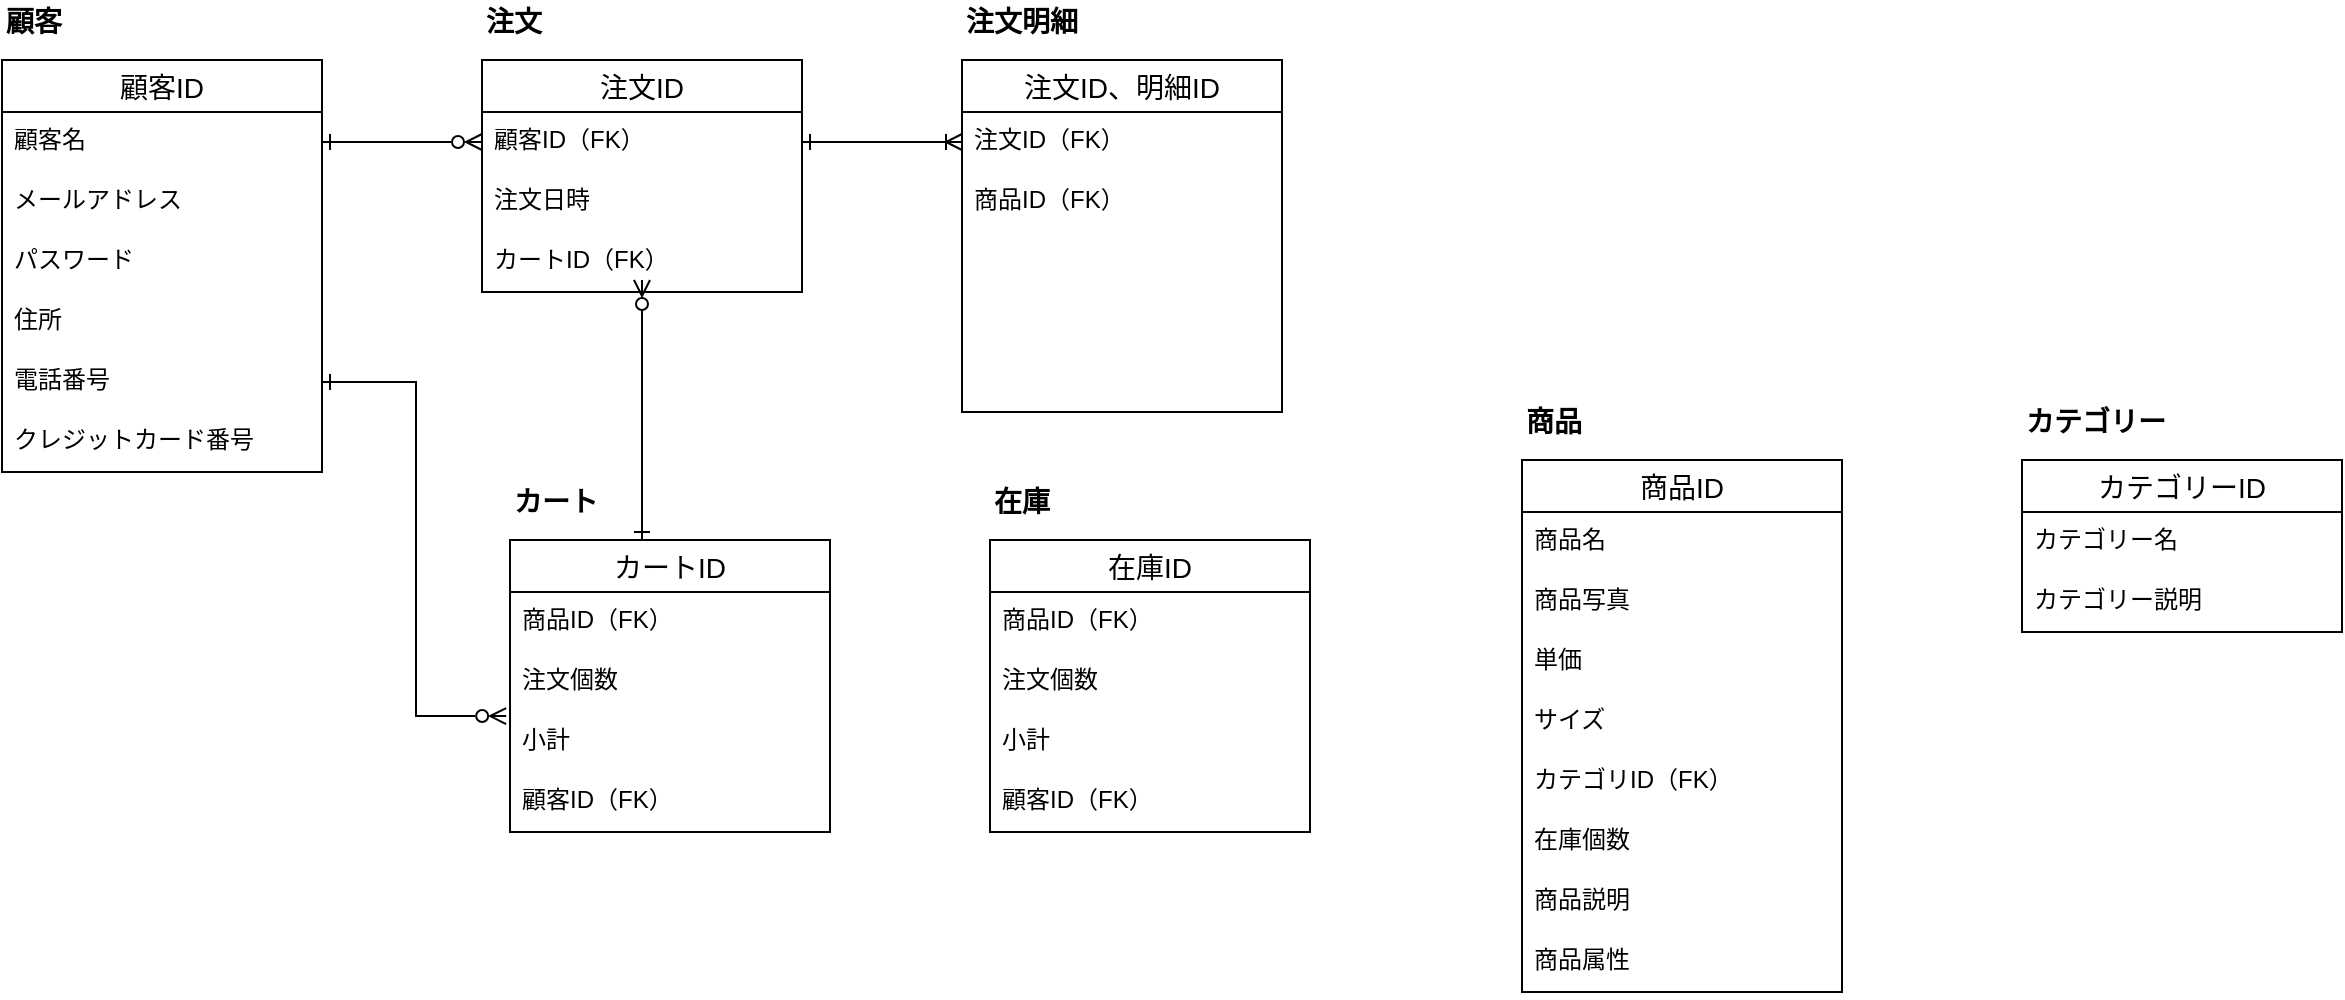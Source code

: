 <mxfile version="16.2.6" type="device"><diagram id="R2lEEEUBdFMjLlhIrx00" name="Page-1"><mxGraphModel dx="757" dy="589" grid="1" gridSize="10" guides="1" tooltips="1" connect="1" arrows="1" fold="1" page="1" pageScale="1" pageWidth="827" pageHeight="1169" math="0" shadow="0" extFonts="Permanent Marker^https://fonts.googleapis.com/css?family=Permanent+Marker"><root><mxCell id="0"/><mxCell id="1" parent="0"/><mxCell id="ANB5_Ugk9q3fBN-Hi8Lw-17" value="顧客ID" style="swimlane;fontStyle=0;childLayout=stackLayout;horizontal=1;startSize=26;horizontalStack=0;resizeParent=1;resizeParentMax=0;resizeLast=0;collapsible=1;marginBottom=0;align=center;fontSize=14;" parent="1" vertex="1"><mxGeometry x="80" y="120" width="160" height="206" as="geometry"/></mxCell><mxCell id="ANB5_Ugk9q3fBN-Hi8Lw-18" value="顧客名" style="text;strokeColor=none;fillColor=none;spacingLeft=4;spacingRight=4;overflow=hidden;rotatable=0;points=[[0,0.5],[1,0.5]];portConstraint=eastwest;fontSize=12;" parent="ANB5_Ugk9q3fBN-Hi8Lw-17" vertex="1"><mxGeometry y="26" width="160" height="30" as="geometry"/></mxCell><mxCell id="ANB5_Ugk9q3fBN-Hi8Lw-19" value="メールアドレス" style="text;strokeColor=none;fillColor=none;spacingLeft=4;spacingRight=4;overflow=hidden;rotatable=0;points=[[0,0.5],[1,0.5]];portConstraint=eastwest;fontSize=12;" parent="ANB5_Ugk9q3fBN-Hi8Lw-17" vertex="1"><mxGeometry y="56" width="160" height="30" as="geometry"/></mxCell><mxCell id="ANB5_Ugk9q3fBN-Hi8Lw-20" value="パスワード" style="text;strokeColor=none;fillColor=none;spacingLeft=4;spacingRight=4;overflow=hidden;rotatable=0;points=[[0,0.5],[1,0.5]];portConstraint=eastwest;fontSize=12;" parent="ANB5_Ugk9q3fBN-Hi8Lw-17" vertex="1"><mxGeometry y="86" width="160" height="30" as="geometry"/></mxCell><mxCell id="ANB5_Ugk9q3fBN-Hi8Lw-22" value="住所" style="text;strokeColor=none;fillColor=none;spacingLeft=4;spacingRight=4;overflow=hidden;rotatable=0;points=[[0,0.5],[1,0.5]];portConstraint=eastwest;fontSize=12;" parent="ANB5_Ugk9q3fBN-Hi8Lw-17" vertex="1"><mxGeometry y="116" width="160" height="30" as="geometry"/></mxCell><mxCell id="ANB5_Ugk9q3fBN-Hi8Lw-23" value="電話番号" style="text;strokeColor=none;fillColor=none;spacingLeft=4;spacingRight=4;overflow=hidden;rotatable=0;points=[[0,0.5],[1,0.5]];portConstraint=eastwest;fontSize=12;" parent="ANB5_Ugk9q3fBN-Hi8Lw-17" vertex="1"><mxGeometry y="146" width="160" height="30" as="geometry"/></mxCell><mxCell id="ANB5_Ugk9q3fBN-Hi8Lw-24" value="クレジットカード番号" style="text;strokeColor=none;fillColor=none;spacingLeft=4;spacingRight=4;overflow=hidden;rotatable=0;points=[[0,0.5],[1,0.5]];portConstraint=eastwest;fontSize=12;" parent="ANB5_Ugk9q3fBN-Hi8Lw-17" vertex="1"><mxGeometry y="176" width="160" height="30" as="geometry"/></mxCell><mxCell id="ANB5_Ugk9q3fBN-Hi8Lw-21" value="&lt;font style=&quot;font-size: 14px&quot;&gt;&lt;b&gt;顧客&lt;/b&gt;&lt;/font&gt;" style="text;html=1;resizable=0;autosize=1;align=left;verticalAlign=middle;points=[];fillColor=none;strokeColor=none;rounded=0;fontSize=15;" parent="1" vertex="1"><mxGeometry x="80" y="90" width="40" height="20" as="geometry"/></mxCell><mxCell id="ANB5_Ugk9q3fBN-Hi8Lw-25" value="注文ID" style="swimlane;fontStyle=0;childLayout=stackLayout;horizontal=1;startSize=26;horizontalStack=0;resizeParent=1;resizeParentMax=0;resizeLast=0;collapsible=1;marginBottom=0;align=center;fontSize=14;" parent="1" vertex="1"><mxGeometry x="320" y="120" width="160" height="116" as="geometry"/></mxCell><mxCell id="ANB5_Ugk9q3fBN-Hi8Lw-26" value="顧客ID（FK）" style="text;strokeColor=none;fillColor=none;spacingLeft=4;spacingRight=4;overflow=hidden;rotatable=0;points=[[0,0.5],[1,0.5]];portConstraint=eastwest;fontSize=12;" parent="ANB5_Ugk9q3fBN-Hi8Lw-25" vertex="1"><mxGeometry y="26" width="160" height="30" as="geometry"/></mxCell><mxCell id="ANB5_Ugk9q3fBN-Hi8Lw-27" value="注文日時" style="text;strokeColor=none;fillColor=none;spacingLeft=4;spacingRight=4;overflow=hidden;rotatable=0;points=[[0,0.5],[1,0.5]];portConstraint=eastwest;fontSize=12;" parent="ANB5_Ugk9q3fBN-Hi8Lw-25" vertex="1"><mxGeometry y="56" width="160" height="30" as="geometry"/></mxCell><mxCell id="ANB5_Ugk9q3fBN-Hi8Lw-28" value="カートID（FK）" style="text;strokeColor=none;fillColor=none;spacingLeft=4;spacingRight=4;overflow=hidden;rotatable=0;points=[[0,0.5],[1,0.5]];portConstraint=eastwest;fontSize=12;" parent="ANB5_Ugk9q3fBN-Hi8Lw-25" vertex="1"><mxGeometry y="86" width="160" height="30" as="geometry"/></mxCell><mxCell id="ANB5_Ugk9q3fBN-Hi8Lw-32" value="&lt;font style=&quot;font-size: 14px&quot;&gt;&lt;b&gt;注文&lt;/b&gt;&lt;/font&gt;" style="text;html=1;resizable=0;autosize=1;align=left;verticalAlign=middle;points=[];fillColor=none;strokeColor=none;rounded=0;fontSize=15;" parent="1" vertex="1"><mxGeometry x="320" y="90" width="40" height="20" as="geometry"/></mxCell><mxCell id="ANB5_Ugk9q3fBN-Hi8Lw-34" value="注文ID、明細ID" style="swimlane;fontStyle=0;childLayout=stackLayout;horizontal=1;startSize=26;horizontalStack=0;resizeParent=1;resizeParentMax=0;resizeLast=0;collapsible=1;marginBottom=0;align=center;fontSize=14;" parent="1" vertex="1"><mxGeometry x="560" y="120" width="160" height="176" as="geometry"/></mxCell><mxCell id="ANB5_Ugk9q3fBN-Hi8Lw-35" value="注文ID（FK）" style="text;strokeColor=none;fillColor=none;spacingLeft=4;spacingRight=4;overflow=hidden;rotatable=0;points=[[0,0.5],[1,0.5]];portConstraint=eastwest;fontSize=12;" parent="ANB5_Ugk9q3fBN-Hi8Lw-34" vertex="1"><mxGeometry y="26" width="160" height="30" as="geometry"/></mxCell><mxCell id="ANB5_Ugk9q3fBN-Hi8Lw-36" value="商品ID（FK）" style="text;strokeColor=none;fillColor=none;spacingLeft=4;spacingRight=4;overflow=hidden;rotatable=0;points=[[0,0.5],[1,0.5]];portConstraint=eastwest;fontSize=12;" parent="ANB5_Ugk9q3fBN-Hi8Lw-34" vertex="1"><mxGeometry y="56" width="160" height="30" as="geometry"/></mxCell><mxCell id="ea0HRlcSv2SqrlPckIbw-9" style="text;strokeColor=none;fillColor=none;spacingLeft=4;spacingRight=4;overflow=hidden;rotatable=0;points=[[0,0.5],[1,0.5]];portConstraint=eastwest;fontSize=12;" vertex="1" parent="ANB5_Ugk9q3fBN-Hi8Lw-34"><mxGeometry y="86" width="160" height="30" as="geometry"/></mxCell><mxCell id="ea0HRlcSv2SqrlPckIbw-8" style="text;strokeColor=none;fillColor=none;spacingLeft=4;spacingRight=4;overflow=hidden;rotatable=0;points=[[0,0.5],[1,0.5]];portConstraint=eastwest;fontSize=12;" vertex="1" parent="ANB5_Ugk9q3fBN-Hi8Lw-34"><mxGeometry y="116" width="160" height="30" as="geometry"/></mxCell><mxCell id="ea0HRlcSv2SqrlPckIbw-7" style="text;strokeColor=none;fillColor=none;spacingLeft=4;spacingRight=4;overflow=hidden;rotatable=0;points=[[0,0.5],[1,0.5]];portConstraint=eastwest;fontSize=12;" vertex="1" parent="ANB5_Ugk9q3fBN-Hi8Lw-34"><mxGeometry y="146" width="160" height="30" as="geometry"/></mxCell><mxCell id="ANB5_Ugk9q3fBN-Hi8Lw-39" value="&lt;font style=&quot;font-size: 14px&quot;&gt;&lt;b&gt;注文明細&lt;/b&gt;&lt;/font&gt;" style="text;html=1;resizable=0;autosize=1;align=left;verticalAlign=middle;points=[];fillColor=none;strokeColor=none;rounded=0;fontSize=15;" parent="1" vertex="1"><mxGeometry x="560" y="90" width="70" height="20" as="geometry"/></mxCell><mxCell id="ANB5_Ugk9q3fBN-Hi8Lw-42" style="edgeStyle=orthogonalEdgeStyle;rounded=0;orthogonalLoop=1;jettySize=auto;html=1;exitX=1;exitY=0.5;exitDx=0;exitDy=0;entryX=0;entryY=0.5;entryDx=0;entryDy=0;fontSize=14;startArrow=ERone;startFill=0;endArrow=ERoneToMany;endFill=0;strokeColor=default;" parent="1" source="ANB5_Ugk9q3fBN-Hi8Lw-26" target="ANB5_Ugk9q3fBN-Hi8Lw-35" edge="1"><mxGeometry relative="1" as="geometry"/></mxCell><mxCell id="ANB5_Ugk9q3fBN-Hi8Lw-43" value="商品ID" style="swimlane;fontStyle=0;childLayout=stackLayout;horizontal=1;startSize=26;horizontalStack=0;resizeParent=1;resizeParentMax=0;resizeLast=0;collapsible=1;marginBottom=0;align=center;fontSize=14;" parent="1" vertex="1"><mxGeometry x="840" y="320" width="160" height="266" as="geometry"/></mxCell><mxCell id="ANB5_Ugk9q3fBN-Hi8Lw-44" value="商品名" style="text;strokeColor=none;fillColor=none;spacingLeft=4;spacingRight=4;overflow=hidden;rotatable=0;points=[[0,0.5],[1,0.5]];portConstraint=eastwest;fontSize=12;" parent="ANB5_Ugk9q3fBN-Hi8Lw-43" vertex="1"><mxGeometry y="26" width="160" height="30" as="geometry"/></mxCell><mxCell id="ANB5_Ugk9q3fBN-Hi8Lw-45" value="商品写真" style="text;strokeColor=none;fillColor=none;spacingLeft=4;spacingRight=4;overflow=hidden;rotatable=0;points=[[0,0.5],[1,0.5]];portConstraint=eastwest;fontSize=12;" parent="ANB5_Ugk9q3fBN-Hi8Lw-43" vertex="1"><mxGeometry y="56" width="160" height="30" as="geometry"/></mxCell><mxCell id="ANB5_Ugk9q3fBN-Hi8Lw-46" value="単価" style="text;strokeColor=none;fillColor=none;spacingLeft=4;spacingRight=4;overflow=hidden;rotatable=0;points=[[0,0.5],[1,0.5]];portConstraint=eastwest;fontSize=12;" parent="ANB5_Ugk9q3fBN-Hi8Lw-43" vertex="1"><mxGeometry y="86" width="160" height="30" as="geometry"/></mxCell><mxCell id="ANB5_Ugk9q3fBN-Hi8Lw-47" value="サイズ" style="text;strokeColor=none;fillColor=none;spacingLeft=4;spacingRight=4;overflow=hidden;rotatable=0;points=[[0,0.5],[1,0.5]];portConstraint=eastwest;fontSize=12;" parent="ANB5_Ugk9q3fBN-Hi8Lw-43" vertex="1"><mxGeometry y="116" width="160" height="30" as="geometry"/></mxCell><mxCell id="aHQNvq8NL7pczALG_R54-1" value="カテゴリID（FK）" style="text;strokeColor=none;fillColor=none;spacingLeft=4;spacingRight=4;overflow=hidden;rotatable=0;points=[[0,0.5],[1,0.5]];portConstraint=eastwest;fontSize=12;" parent="ANB5_Ugk9q3fBN-Hi8Lw-43" vertex="1"><mxGeometry y="146" width="160" height="30" as="geometry"/></mxCell><mxCell id="aHQNvq8NL7pczALG_R54-2" value="在庫個数" style="text;strokeColor=none;fillColor=none;spacingLeft=4;spacingRight=4;overflow=hidden;rotatable=0;points=[[0,0.5],[1,0.5]];portConstraint=eastwest;fontSize=12;" parent="ANB5_Ugk9q3fBN-Hi8Lw-43" vertex="1"><mxGeometry y="176" width="160" height="30" as="geometry"/></mxCell><mxCell id="aHQNvq8NL7pczALG_R54-14" value="商品説明" style="text;strokeColor=none;fillColor=none;spacingLeft=4;spacingRight=4;overflow=hidden;rotatable=0;points=[[0,0.5],[1,0.5]];portConstraint=eastwest;fontSize=12;" parent="ANB5_Ugk9q3fBN-Hi8Lw-43" vertex="1"><mxGeometry y="206" width="160" height="30" as="geometry"/></mxCell><mxCell id="L2hDzBvTKphvoxS0l-Jv-1" value="商品属性" style="text;strokeColor=none;fillColor=none;spacingLeft=4;spacingRight=4;overflow=hidden;rotatable=0;points=[[0,0.5],[1,0.5]];portConstraint=eastwest;fontSize=12;" parent="ANB5_Ugk9q3fBN-Hi8Lw-43" vertex="1"><mxGeometry y="236" width="160" height="30" as="geometry"/></mxCell><mxCell id="ANB5_Ugk9q3fBN-Hi8Lw-48" value="&lt;span style=&quot;font-size: 14px&quot;&gt;&lt;b&gt;商品&lt;/b&gt;&lt;/span&gt;" style="text;html=1;resizable=0;autosize=1;align=left;verticalAlign=middle;points=[];fillColor=none;strokeColor=none;rounded=0;fontSize=15;" parent="1" vertex="1"><mxGeometry x="840" y="290" width="40" height="20" as="geometry"/></mxCell><mxCell id="aHQNvq8NL7pczALG_R54-3" value="カテゴリーID" style="swimlane;fontStyle=0;childLayout=stackLayout;horizontal=1;startSize=26;horizontalStack=0;resizeParent=1;resizeParentMax=0;resizeLast=0;collapsible=1;marginBottom=0;align=center;fontSize=14;" parent="1" vertex="1"><mxGeometry x="1090" y="320" width="160" height="86" as="geometry"/></mxCell><mxCell id="aHQNvq8NL7pczALG_R54-4" value="カテゴリー名" style="text;strokeColor=none;fillColor=none;spacingLeft=4;spacingRight=4;overflow=hidden;rotatable=0;points=[[0,0.5],[1,0.5]];portConstraint=eastwest;fontSize=12;" parent="aHQNvq8NL7pczALG_R54-3" vertex="1"><mxGeometry y="26" width="160" height="30" as="geometry"/></mxCell><mxCell id="aHQNvq8NL7pczALG_R54-5" value="カテゴリー説明" style="text;strokeColor=none;fillColor=none;spacingLeft=4;spacingRight=4;overflow=hidden;rotatable=0;points=[[0,0.5],[1,0.5]];portConstraint=eastwest;fontSize=12;" parent="aHQNvq8NL7pczALG_R54-3" vertex="1"><mxGeometry y="56" width="160" height="30" as="geometry"/></mxCell><mxCell id="aHQNvq8NL7pczALG_R54-10" value="&lt;span style=&quot;font-size: 14px&quot;&gt;&lt;b&gt;カテゴリー&lt;/b&gt;&lt;/span&gt;" style="text;html=1;resizable=0;autosize=1;align=left;verticalAlign=middle;points=[];fillColor=none;strokeColor=none;rounded=0;fontSize=15;" parent="1" vertex="1"><mxGeometry x="1090" y="290" width="90" height="20" as="geometry"/></mxCell><mxCell id="aHQNvq8NL7pczALG_R54-22" style="edgeStyle=orthogonalEdgeStyle;rounded=0;orthogonalLoop=1;jettySize=auto;html=1;exitX=0.5;exitY=0;exitDx=0;exitDy=0;startArrow=ERone;startFill=0;endArrow=ERzeroToMany;endFill=0;" parent="1" edge="1"><mxGeometry relative="1" as="geometry"><mxPoint x="400" y="230" as="targetPoint"/><mxPoint x="400" y="360" as="sourcePoint"/></mxGeometry></mxCell><mxCell id="aHQNvq8NL7pczALG_R54-15" value="カートID" style="swimlane;fontStyle=0;childLayout=stackLayout;horizontal=1;startSize=26;horizontalStack=0;resizeParent=1;resizeParentMax=0;resizeLast=0;collapsible=1;marginBottom=0;align=center;fontSize=14;" parent="1" vertex="1"><mxGeometry x="334" y="360" width="160" height="146" as="geometry"/></mxCell><mxCell id="aHQNvq8NL7pczALG_R54-16" value="商品ID（FK）" style="text;strokeColor=none;fillColor=none;spacingLeft=4;spacingRight=4;overflow=hidden;rotatable=0;points=[[0,0.5],[1,0.5]];portConstraint=eastwest;fontSize=12;" parent="aHQNvq8NL7pczALG_R54-15" vertex="1"><mxGeometry y="26" width="160" height="30" as="geometry"/></mxCell><mxCell id="aHQNvq8NL7pczALG_R54-17" value="注文個数" style="text;strokeColor=none;fillColor=none;spacingLeft=4;spacingRight=4;overflow=hidden;rotatable=0;points=[[0,0.5],[1,0.5]];portConstraint=eastwest;fontSize=12;" parent="aHQNvq8NL7pczALG_R54-15" vertex="1"><mxGeometry y="56" width="160" height="30" as="geometry"/></mxCell><mxCell id="aHQNvq8NL7pczALG_R54-19" value="小計" style="text;strokeColor=none;fillColor=none;spacingLeft=4;spacingRight=4;overflow=hidden;rotatable=0;points=[[0,0.5],[1,0.5]];portConstraint=eastwest;fontSize=12;" parent="aHQNvq8NL7pczALG_R54-15" vertex="1"><mxGeometry y="86" width="160" height="30" as="geometry"/></mxCell><mxCell id="aHQNvq8NL7pczALG_R54-25" value="顧客ID（FK）" style="text;strokeColor=none;fillColor=none;spacingLeft=4;spacingRight=4;overflow=hidden;rotatable=0;points=[[0,0.5],[1,0.5]];portConstraint=eastwest;fontSize=12;" parent="aHQNvq8NL7pczALG_R54-15" vertex="1"><mxGeometry y="116" width="160" height="30" as="geometry"/></mxCell><mxCell id="aHQNvq8NL7pczALG_R54-20" value="&lt;font style=&quot;font-size: 14px&quot;&gt;&lt;b&gt;カート&lt;/b&gt;&lt;/font&gt;" style="text;html=1;resizable=0;autosize=1;align=left;verticalAlign=middle;points=[];fillColor=none;strokeColor=none;rounded=0;fontSize=15;" parent="1" vertex="1"><mxGeometry x="334" y="330" width="60" height="20" as="geometry"/></mxCell><mxCell id="aHQNvq8NL7pczALG_R54-24" style="edgeStyle=orthogonalEdgeStyle;rounded=0;orthogonalLoop=1;jettySize=auto;html=1;exitX=1;exitY=0.5;exitDx=0;exitDy=0;entryX=-0.012;entryY=0.067;entryDx=0;entryDy=0;entryPerimeter=0;startArrow=ERone;startFill=0;endArrow=ERzeroToMany;endFill=0;" parent="1" source="ANB5_Ugk9q3fBN-Hi8Lw-23" target="aHQNvq8NL7pczALG_R54-19" edge="1"><mxGeometry relative="1" as="geometry"/></mxCell><mxCell id="ea0HRlcSv2SqrlPckIbw-1" value="在庫ID" style="swimlane;fontStyle=0;childLayout=stackLayout;horizontal=1;startSize=26;horizontalStack=0;resizeParent=1;resizeParentMax=0;resizeLast=0;collapsible=1;marginBottom=0;align=center;fontSize=14;" vertex="1" parent="1"><mxGeometry x="574" y="360" width="160" height="146" as="geometry"/></mxCell><mxCell id="ea0HRlcSv2SqrlPckIbw-2" value="商品ID（FK）" style="text;strokeColor=none;fillColor=none;spacingLeft=4;spacingRight=4;overflow=hidden;rotatable=0;points=[[0,0.5],[1,0.5]];portConstraint=eastwest;fontSize=12;" vertex="1" parent="ea0HRlcSv2SqrlPckIbw-1"><mxGeometry y="26" width="160" height="30" as="geometry"/></mxCell><mxCell id="ea0HRlcSv2SqrlPckIbw-3" value="注文個数" style="text;strokeColor=none;fillColor=none;spacingLeft=4;spacingRight=4;overflow=hidden;rotatable=0;points=[[0,0.5],[1,0.5]];portConstraint=eastwest;fontSize=12;" vertex="1" parent="ea0HRlcSv2SqrlPckIbw-1"><mxGeometry y="56" width="160" height="30" as="geometry"/></mxCell><mxCell id="ea0HRlcSv2SqrlPckIbw-4" value="小計" style="text;strokeColor=none;fillColor=none;spacingLeft=4;spacingRight=4;overflow=hidden;rotatable=0;points=[[0,0.5],[1,0.5]];portConstraint=eastwest;fontSize=12;" vertex="1" parent="ea0HRlcSv2SqrlPckIbw-1"><mxGeometry y="86" width="160" height="30" as="geometry"/></mxCell><mxCell id="ea0HRlcSv2SqrlPckIbw-5" value="顧客ID（FK）" style="text;strokeColor=none;fillColor=none;spacingLeft=4;spacingRight=4;overflow=hidden;rotatable=0;points=[[0,0.5],[1,0.5]];portConstraint=eastwest;fontSize=12;" vertex="1" parent="ea0HRlcSv2SqrlPckIbw-1"><mxGeometry y="116" width="160" height="30" as="geometry"/></mxCell><mxCell id="ea0HRlcSv2SqrlPckIbw-6" value="&lt;font style=&quot;font-size: 14px&quot;&gt;&lt;b&gt;在庫&lt;/b&gt;&lt;/font&gt;" style="text;html=1;resizable=0;autosize=1;align=left;verticalAlign=middle;points=[];fillColor=none;strokeColor=none;rounded=0;fontSize=15;" vertex="1" parent="1"><mxGeometry x="574" y="330" width="40" height="20" as="geometry"/></mxCell><mxCell id="ea0HRlcSv2SqrlPckIbw-10" style="edgeStyle=orthogonalEdgeStyle;rounded=0;orthogonalLoop=1;jettySize=auto;html=1;exitX=1;exitY=0.5;exitDx=0;exitDy=0;entryX=0;entryY=0.5;entryDx=0;entryDy=0;endArrow=ERzeroToMany;endFill=0;startArrow=ERone;startFill=0;" edge="1" parent="1" source="ANB5_Ugk9q3fBN-Hi8Lw-18" target="ANB5_Ugk9q3fBN-Hi8Lw-26"><mxGeometry relative="1" as="geometry"/></mxCell></root></mxGraphModel></diagram></mxfile>